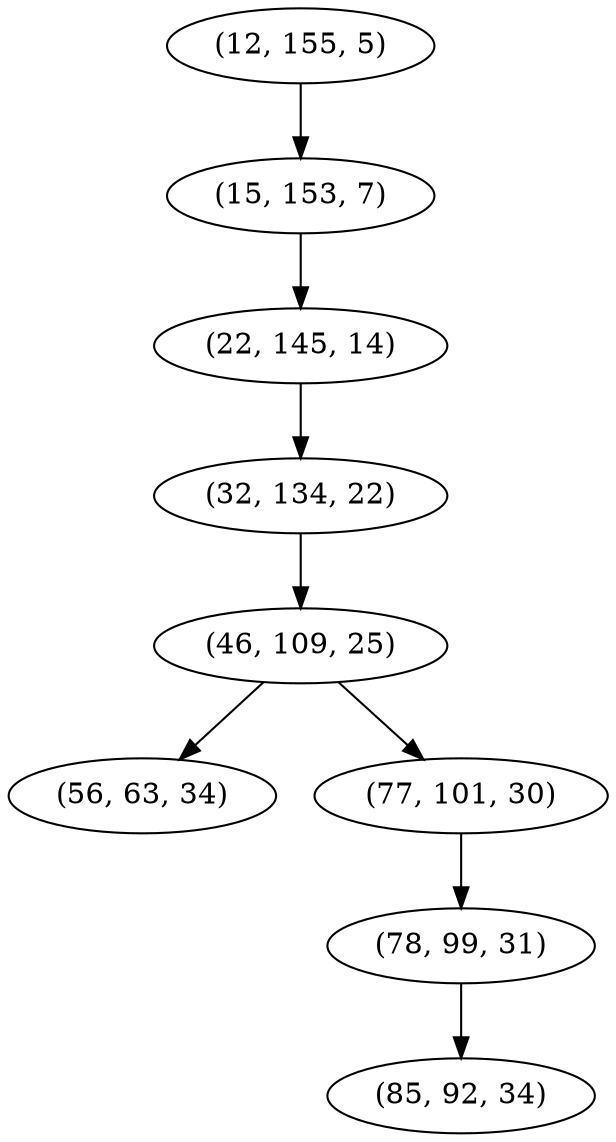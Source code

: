digraph tree {
    "(12, 155, 5)";
    "(15, 153, 7)";
    "(22, 145, 14)";
    "(32, 134, 22)";
    "(46, 109, 25)";
    "(56, 63, 34)";
    "(77, 101, 30)";
    "(78, 99, 31)";
    "(85, 92, 34)";
    "(12, 155, 5)" -> "(15, 153, 7)";
    "(15, 153, 7)" -> "(22, 145, 14)";
    "(22, 145, 14)" -> "(32, 134, 22)";
    "(32, 134, 22)" -> "(46, 109, 25)";
    "(46, 109, 25)" -> "(56, 63, 34)";
    "(46, 109, 25)" -> "(77, 101, 30)";
    "(77, 101, 30)" -> "(78, 99, 31)";
    "(78, 99, 31)" -> "(85, 92, 34)";
}
